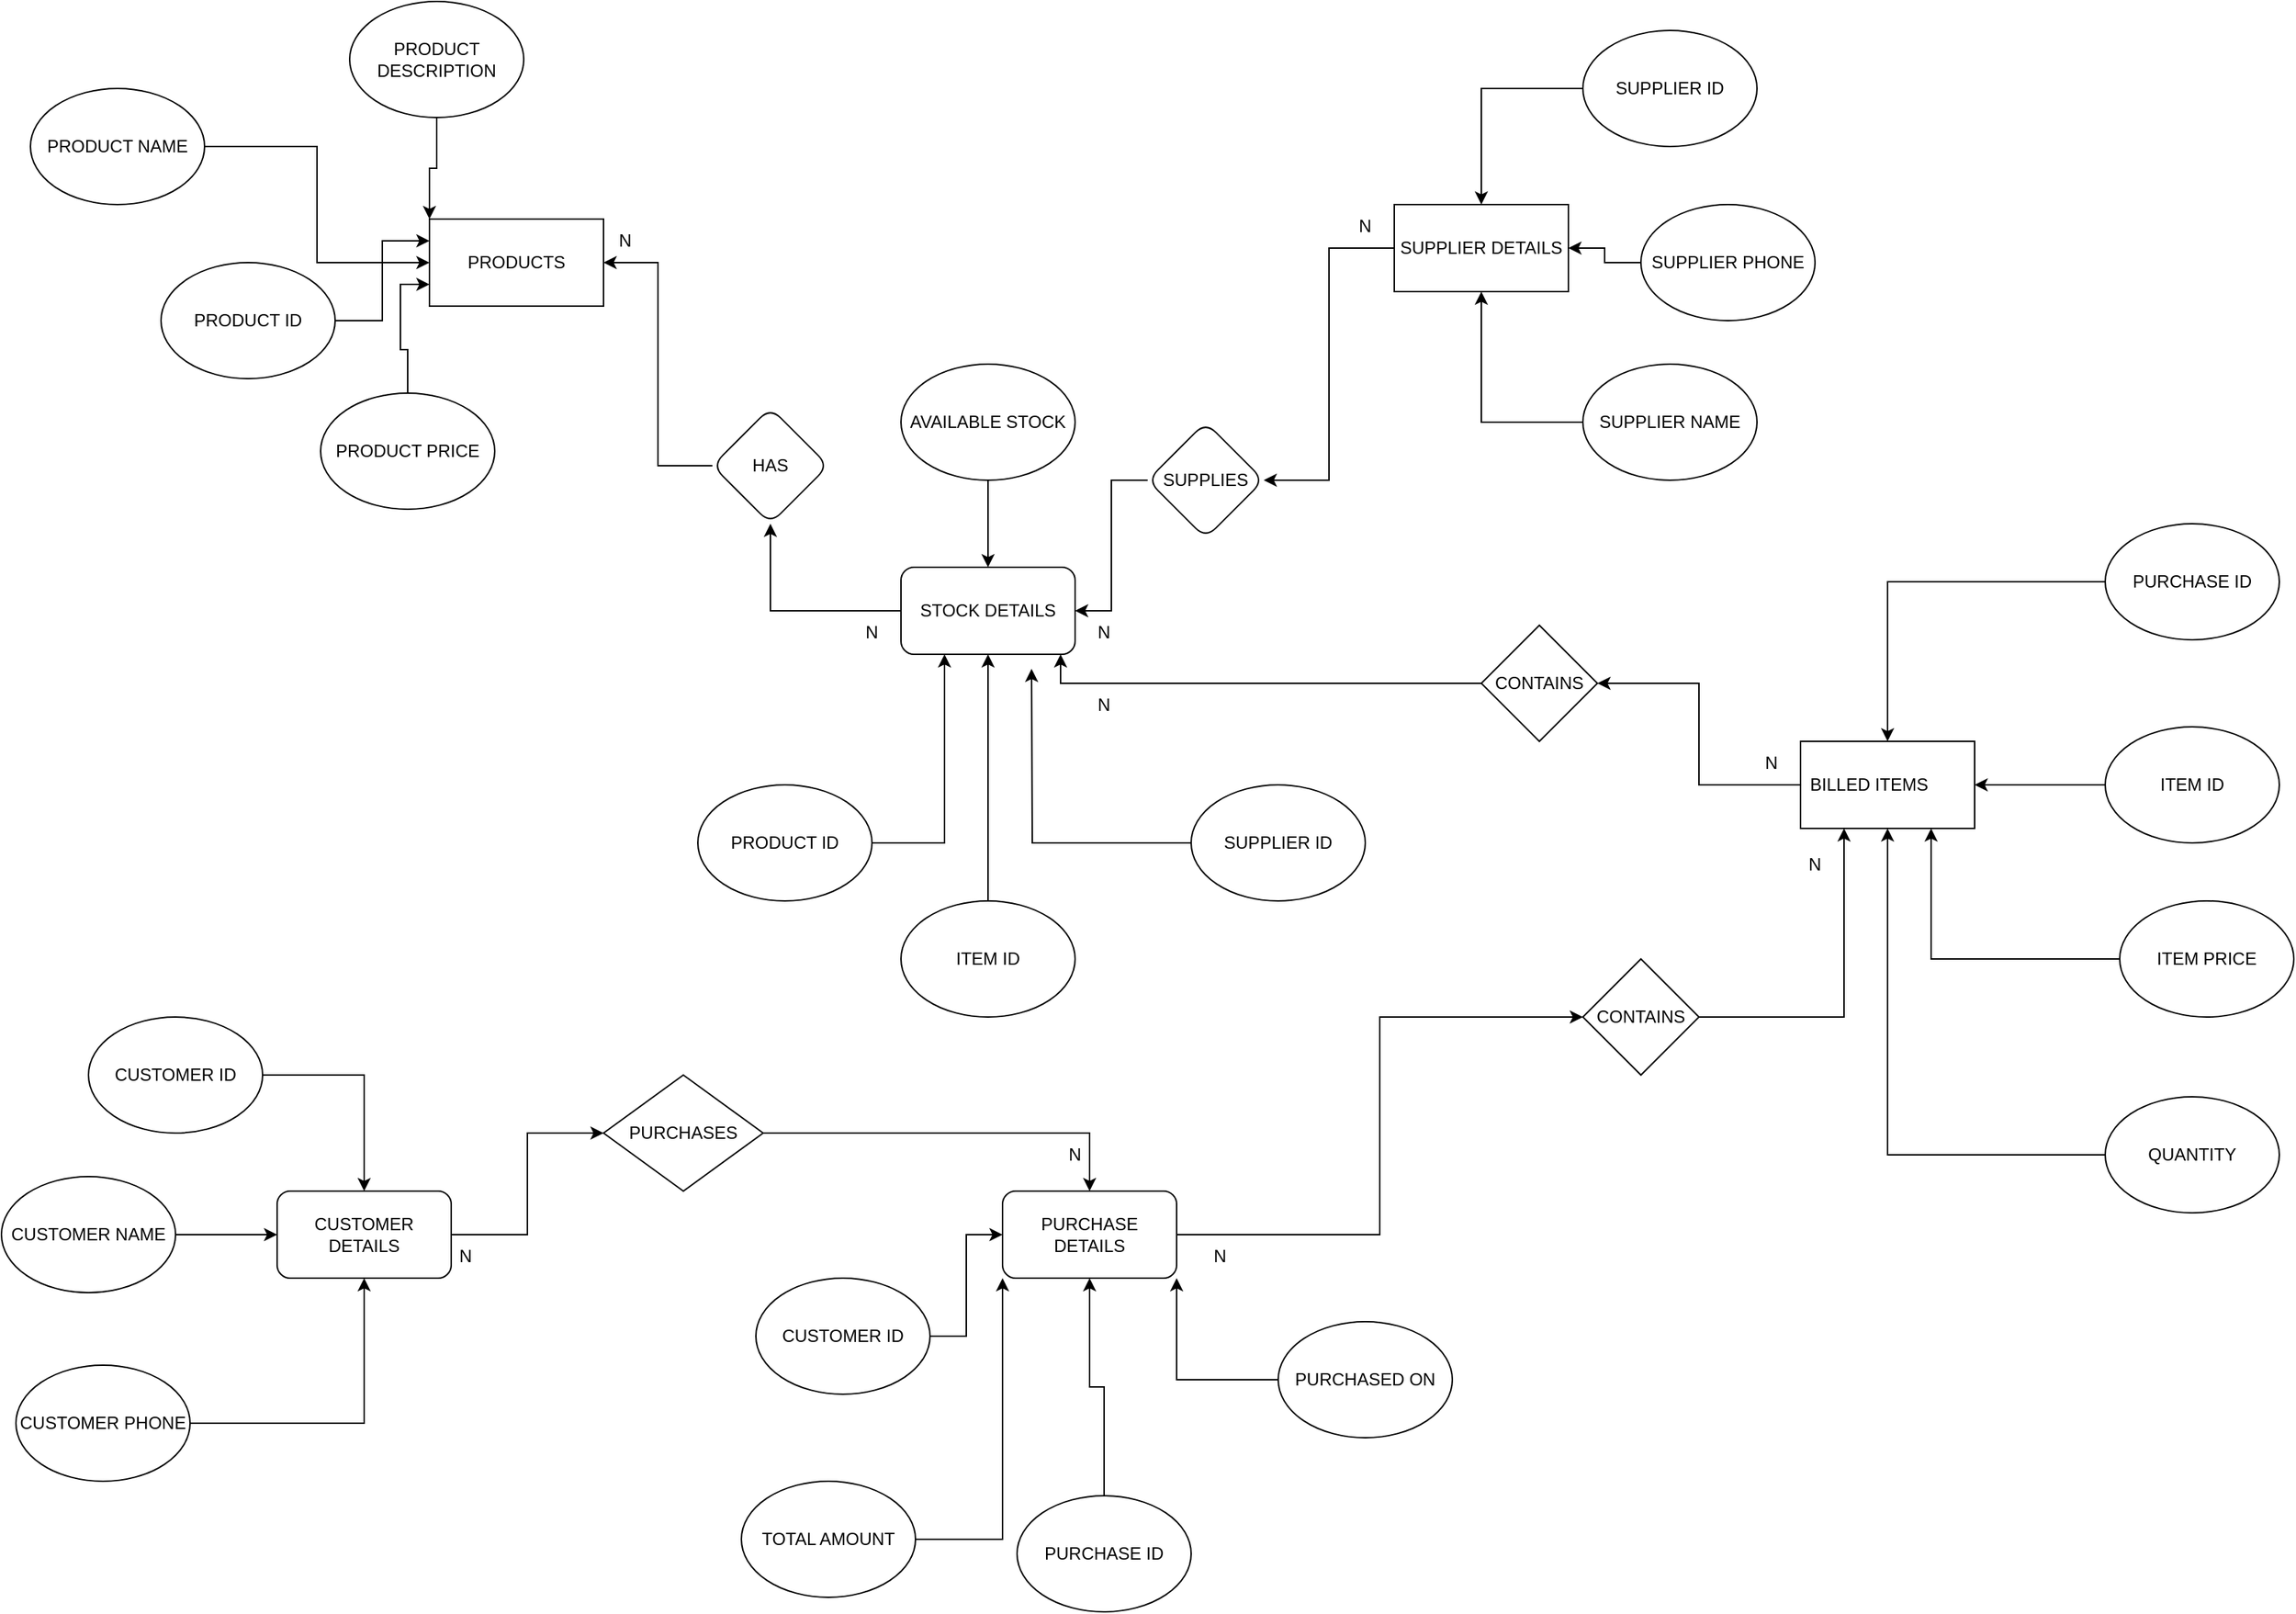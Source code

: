 <mxfile version="24.3.1" type="device">
  <diagram name="Page-1" id="bDyeZA4b769u3q_mHhXo">
    <mxGraphModel dx="1444" dy="822" grid="1" gridSize="10" guides="1" tooltips="1" connect="1" arrows="1" fold="1" page="1" pageScale="1" pageWidth="850" pageHeight="1100" background="#ffffff" math="0" shadow="0">
      <root>
        <mxCell id="0" />
        <mxCell id="1" parent="0" />
        <mxCell id="TVJOOB_j13ltB0Re6QNV-2" value="PRODUCTS" style="rounded=0;whiteSpace=wrap;html=1;" vertex="1" parent="1">
          <mxGeometry x="305" y="180" width="120" height="60" as="geometry" />
        </mxCell>
        <mxCell id="TVJOOB_j13ltB0Re6QNV-7" style="edgeStyle=orthogonalEdgeStyle;rounded=0;orthogonalLoop=1;jettySize=auto;html=1;entryX=0;entryY=0.5;entryDx=0;entryDy=0;" edge="1" parent="1" source="TVJOOB_j13ltB0Re6QNV-3" target="TVJOOB_j13ltB0Re6QNV-2">
          <mxGeometry relative="1" as="geometry" />
        </mxCell>
        <mxCell id="TVJOOB_j13ltB0Re6QNV-3" value="PRODUCT NAME" style="ellipse;whiteSpace=wrap;html=1;" vertex="1" parent="1">
          <mxGeometry x="30" y="90" width="120" height="80" as="geometry" />
        </mxCell>
        <mxCell id="TVJOOB_j13ltB0Re6QNV-9" style="edgeStyle=orthogonalEdgeStyle;rounded=0;orthogonalLoop=1;jettySize=auto;html=1;entryX=0;entryY=0.25;entryDx=0;entryDy=0;" edge="1" parent="1" source="TVJOOB_j13ltB0Re6QNV-4" target="TVJOOB_j13ltB0Re6QNV-2">
          <mxGeometry relative="1" as="geometry" />
        </mxCell>
        <mxCell id="TVJOOB_j13ltB0Re6QNV-4" value="PRODUCT ID" style="ellipse;whiteSpace=wrap;html=1;" vertex="1" parent="1">
          <mxGeometry x="120" y="210" width="120" height="80" as="geometry" />
        </mxCell>
        <mxCell id="TVJOOB_j13ltB0Re6QNV-11" style="edgeStyle=orthogonalEdgeStyle;rounded=0;orthogonalLoop=1;jettySize=auto;html=1;entryX=0;entryY=0;entryDx=0;entryDy=0;" edge="1" parent="1" source="TVJOOB_j13ltB0Re6QNV-5" target="TVJOOB_j13ltB0Re6QNV-2">
          <mxGeometry relative="1" as="geometry" />
        </mxCell>
        <mxCell id="TVJOOB_j13ltB0Re6QNV-5" value="PRODUCT DESCRIPTION" style="ellipse;whiteSpace=wrap;html=1;" vertex="1" parent="1">
          <mxGeometry x="250" y="30" width="120" height="80" as="geometry" />
        </mxCell>
        <mxCell id="TVJOOB_j13ltB0Re6QNV-10" style="edgeStyle=orthogonalEdgeStyle;rounded=0;orthogonalLoop=1;jettySize=auto;html=1;entryX=0;entryY=0.75;entryDx=0;entryDy=0;" edge="1" parent="1" source="TVJOOB_j13ltB0Re6QNV-6" target="TVJOOB_j13ltB0Re6QNV-2">
          <mxGeometry relative="1" as="geometry" />
        </mxCell>
        <mxCell id="TVJOOB_j13ltB0Re6QNV-6" value="PRODUCT PRICE" style="ellipse;whiteSpace=wrap;html=1;" vertex="1" parent="1">
          <mxGeometry x="230" y="300" width="120" height="80" as="geometry" />
        </mxCell>
        <mxCell id="TVJOOB_j13ltB0Re6QNV-47" style="edgeStyle=orthogonalEdgeStyle;rounded=0;orthogonalLoop=1;jettySize=auto;html=1;entryX=1;entryY=0.5;entryDx=0;entryDy=0;" edge="1" parent="1" source="TVJOOB_j13ltB0Re6QNV-12" target="TVJOOB_j13ltB0Re6QNV-31">
          <mxGeometry relative="1" as="geometry" />
        </mxCell>
        <mxCell id="TVJOOB_j13ltB0Re6QNV-12" value="SUPPLIER DETAILS" style="rounded=0;whiteSpace=wrap;html=1;" vertex="1" parent="1">
          <mxGeometry x="970" y="170" width="120" height="60" as="geometry" />
        </mxCell>
        <mxCell id="TVJOOB_j13ltB0Re6QNV-17" style="edgeStyle=orthogonalEdgeStyle;rounded=0;orthogonalLoop=1;jettySize=auto;html=1;entryX=0.5;entryY=0;entryDx=0;entryDy=0;" edge="1" parent="1" source="TVJOOB_j13ltB0Re6QNV-13" target="TVJOOB_j13ltB0Re6QNV-12">
          <mxGeometry relative="1" as="geometry" />
        </mxCell>
        <mxCell id="TVJOOB_j13ltB0Re6QNV-13" value="SUPPLIER ID" style="ellipse;whiteSpace=wrap;html=1;" vertex="1" parent="1">
          <mxGeometry x="1100" y="50" width="120" height="80" as="geometry" />
        </mxCell>
        <mxCell id="TVJOOB_j13ltB0Re6QNV-19" style="edgeStyle=orthogonalEdgeStyle;rounded=0;orthogonalLoop=1;jettySize=auto;html=1;entryX=0.5;entryY=1;entryDx=0;entryDy=0;" edge="1" parent="1" source="TVJOOB_j13ltB0Re6QNV-14" target="TVJOOB_j13ltB0Re6QNV-12">
          <mxGeometry relative="1" as="geometry" />
        </mxCell>
        <mxCell id="TVJOOB_j13ltB0Re6QNV-14" value="SUPPLIER NAME" style="ellipse;whiteSpace=wrap;html=1;" vertex="1" parent="1">
          <mxGeometry x="1100" y="280" width="120" height="80" as="geometry" />
        </mxCell>
        <mxCell id="TVJOOB_j13ltB0Re6QNV-18" style="edgeStyle=orthogonalEdgeStyle;rounded=0;orthogonalLoop=1;jettySize=auto;html=1;entryX=1;entryY=0.5;entryDx=0;entryDy=0;" edge="1" parent="1" source="TVJOOB_j13ltB0Re6QNV-15" target="TVJOOB_j13ltB0Re6QNV-12">
          <mxGeometry relative="1" as="geometry" />
        </mxCell>
        <mxCell id="TVJOOB_j13ltB0Re6QNV-15" value="SUPPLIER PHONE" style="ellipse;whiteSpace=wrap;html=1;" vertex="1" parent="1">
          <mxGeometry x="1140" y="170" width="120" height="80" as="geometry" />
        </mxCell>
        <mxCell id="TVJOOB_j13ltB0Re6QNV-29" value="" style="edgeStyle=orthogonalEdgeStyle;rounded=0;orthogonalLoop=1;jettySize=auto;html=1;" edge="1" parent="1" source="TVJOOB_j13ltB0Re6QNV-20" target="TVJOOB_j13ltB0Re6QNV-28">
          <mxGeometry relative="1" as="geometry" />
        </mxCell>
        <mxCell id="TVJOOB_j13ltB0Re6QNV-20" value="STOCK DETAILS" style="rounded=1;whiteSpace=wrap;html=1;" vertex="1" parent="1">
          <mxGeometry x="630" y="420" width="120" height="60" as="geometry" />
        </mxCell>
        <mxCell id="TVJOOB_j13ltB0Re6QNV-35" style="edgeStyle=orthogonalEdgeStyle;rounded=0;orthogonalLoop=1;jettySize=auto;html=1;entryX=0.5;entryY=1;entryDx=0;entryDy=0;" edge="1" parent="1" source="TVJOOB_j13ltB0Re6QNV-21" target="TVJOOB_j13ltB0Re6QNV-20">
          <mxGeometry relative="1" as="geometry" />
        </mxCell>
        <mxCell id="TVJOOB_j13ltB0Re6QNV-21" value="ITEM ID" style="ellipse;whiteSpace=wrap;html=1;" vertex="1" parent="1">
          <mxGeometry x="630" y="650" width="120" height="80" as="geometry" />
        </mxCell>
        <mxCell id="TVJOOB_j13ltB0Re6QNV-34" style="edgeStyle=orthogonalEdgeStyle;rounded=0;orthogonalLoop=1;jettySize=auto;html=1;entryX=0.25;entryY=1;entryDx=0;entryDy=0;" edge="1" parent="1" source="TVJOOB_j13ltB0Re6QNV-22" target="TVJOOB_j13ltB0Re6QNV-20">
          <mxGeometry relative="1" as="geometry" />
        </mxCell>
        <mxCell id="TVJOOB_j13ltB0Re6QNV-22" value="PRODUCT ID" style="ellipse;whiteSpace=wrap;html=1;" vertex="1" parent="1">
          <mxGeometry x="490" y="570" width="120" height="80" as="geometry" />
        </mxCell>
        <mxCell id="TVJOOB_j13ltB0Re6QNV-36" style="edgeStyle=orthogonalEdgeStyle;rounded=0;orthogonalLoop=1;jettySize=auto;html=1;" edge="1" parent="1" source="TVJOOB_j13ltB0Re6QNV-23">
          <mxGeometry relative="1" as="geometry">
            <mxPoint x="720" y="490" as="targetPoint" />
          </mxGeometry>
        </mxCell>
        <mxCell id="TVJOOB_j13ltB0Re6QNV-23" value="SUPPLIER ID" style="ellipse;whiteSpace=wrap;html=1;" vertex="1" parent="1">
          <mxGeometry x="830" y="570" width="120" height="80" as="geometry" />
        </mxCell>
        <mxCell id="TVJOOB_j13ltB0Re6QNV-37" style="edgeStyle=orthogonalEdgeStyle;rounded=0;orthogonalLoop=1;jettySize=auto;html=1;" edge="1" parent="1" source="TVJOOB_j13ltB0Re6QNV-24" target="TVJOOB_j13ltB0Re6QNV-20">
          <mxGeometry relative="1" as="geometry" />
        </mxCell>
        <mxCell id="TVJOOB_j13ltB0Re6QNV-24" value="AVAILABLE STOCK" style="ellipse;whiteSpace=wrap;html=1;" vertex="1" parent="1">
          <mxGeometry x="630" y="280" width="120" height="80" as="geometry" />
        </mxCell>
        <mxCell id="TVJOOB_j13ltB0Re6QNV-30" style="edgeStyle=orthogonalEdgeStyle;rounded=0;orthogonalLoop=1;jettySize=auto;html=1;entryX=1;entryY=0.5;entryDx=0;entryDy=0;" edge="1" parent="1" source="TVJOOB_j13ltB0Re6QNV-28" target="TVJOOB_j13ltB0Re6QNV-2">
          <mxGeometry relative="1" as="geometry" />
        </mxCell>
        <mxCell id="TVJOOB_j13ltB0Re6QNV-28" value="HAS" style="rhombus;whiteSpace=wrap;html=1;rounded=1;" vertex="1" parent="1">
          <mxGeometry x="500" y="310" width="80" height="80" as="geometry" />
        </mxCell>
        <mxCell id="TVJOOB_j13ltB0Re6QNV-48" style="edgeStyle=orthogonalEdgeStyle;rounded=0;orthogonalLoop=1;jettySize=auto;html=1;entryX=1;entryY=0.5;entryDx=0;entryDy=0;" edge="1" parent="1" source="TVJOOB_j13ltB0Re6QNV-31" target="TVJOOB_j13ltB0Re6QNV-20">
          <mxGeometry relative="1" as="geometry" />
        </mxCell>
        <mxCell id="TVJOOB_j13ltB0Re6QNV-31" value="SUPPLIES" style="rhombus;whiteSpace=wrap;html=1;rounded=1;" vertex="1" parent="1">
          <mxGeometry x="800" y="320" width="80" height="80" as="geometry" />
        </mxCell>
        <mxCell id="TVJOOB_j13ltB0Re6QNV-49" value="N" style="text;html=1;align=center;verticalAlign=middle;whiteSpace=wrap;rounded=0;" vertex="1" parent="1">
          <mxGeometry x="920" y="170" width="60" height="30" as="geometry" />
        </mxCell>
        <mxCell id="TVJOOB_j13ltB0Re6QNV-50" value="N" style="text;html=1;align=center;verticalAlign=middle;whiteSpace=wrap;rounded=0;" vertex="1" parent="1">
          <mxGeometry x="740" y="450" width="60" height="30" as="geometry" />
        </mxCell>
        <mxCell id="TVJOOB_j13ltB0Re6QNV-51" value="N" style="text;html=1;align=center;verticalAlign=middle;whiteSpace=wrap;rounded=0;" vertex="1" parent="1">
          <mxGeometry x="580" y="450" width="60" height="30" as="geometry" />
        </mxCell>
        <mxCell id="TVJOOB_j13ltB0Re6QNV-52" value="N" style="text;html=1;align=center;verticalAlign=middle;whiteSpace=wrap;rounded=0;" vertex="1" parent="1">
          <mxGeometry x="410" y="180" width="60" height="30" as="geometry" />
        </mxCell>
        <mxCell id="TVJOOB_j13ltB0Re6QNV-72" style="edgeStyle=orthogonalEdgeStyle;rounded=0;orthogonalLoop=1;jettySize=auto;html=1;entryX=0;entryY=0.5;entryDx=0;entryDy=0;" edge="1" parent="1" source="TVJOOB_j13ltB0Re6QNV-53" target="TVJOOB_j13ltB0Re6QNV-71">
          <mxGeometry relative="1" as="geometry" />
        </mxCell>
        <mxCell id="TVJOOB_j13ltB0Re6QNV-53" value="CUSTOMER DETAILS" style="rounded=1;whiteSpace=wrap;html=1;" vertex="1" parent="1">
          <mxGeometry x="200" y="850" width="120" height="60" as="geometry" />
        </mxCell>
        <mxCell id="TVJOOB_j13ltB0Re6QNV-59" style="edgeStyle=orthogonalEdgeStyle;rounded=0;orthogonalLoop=1;jettySize=auto;html=1;entryX=0.5;entryY=0;entryDx=0;entryDy=0;" edge="1" parent="1" source="TVJOOB_j13ltB0Re6QNV-54" target="TVJOOB_j13ltB0Re6QNV-53">
          <mxGeometry relative="1" as="geometry" />
        </mxCell>
        <mxCell id="TVJOOB_j13ltB0Re6QNV-54" value="CUSTOMER ID" style="ellipse;whiteSpace=wrap;html=1;" vertex="1" parent="1">
          <mxGeometry x="70" y="730" width="120" height="80" as="geometry" />
        </mxCell>
        <mxCell id="TVJOOB_j13ltB0Re6QNV-58" style="edgeStyle=orthogonalEdgeStyle;rounded=0;orthogonalLoop=1;jettySize=auto;html=1;entryX=0;entryY=0.5;entryDx=0;entryDy=0;" edge="1" parent="1" source="TVJOOB_j13ltB0Re6QNV-55" target="TVJOOB_j13ltB0Re6QNV-53">
          <mxGeometry relative="1" as="geometry" />
        </mxCell>
        <mxCell id="TVJOOB_j13ltB0Re6QNV-55" value="CUSTOMER NAME" style="ellipse;whiteSpace=wrap;html=1;" vertex="1" parent="1">
          <mxGeometry x="10" y="840" width="120" height="80" as="geometry" />
        </mxCell>
        <mxCell id="TVJOOB_j13ltB0Re6QNV-60" style="edgeStyle=orthogonalEdgeStyle;rounded=0;orthogonalLoop=1;jettySize=auto;html=1;entryX=0.5;entryY=1;entryDx=0;entryDy=0;" edge="1" parent="1" source="TVJOOB_j13ltB0Re6QNV-56" target="TVJOOB_j13ltB0Re6QNV-53">
          <mxGeometry relative="1" as="geometry" />
        </mxCell>
        <mxCell id="TVJOOB_j13ltB0Re6QNV-56" value="CUSTOMER PHONE" style="ellipse;whiteSpace=wrap;html=1;" vertex="1" parent="1">
          <mxGeometry x="20" y="970" width="120" height="80" as="geometry" />
        </mxCell>
        <mxCell id="TVJOOB_j13ltB0Re6QNV-106" style="edgeStyle=orthogonalEdgeStyle;rounded=0;orthogonalLoop=1;jettySize=auto;html=1;entryX=0;entryY=0.5;entryDx=0;entryDy=0;" edge="1" parent="1" source="TVJOOB_j13ltB0Re6QNV-61" target="TVJOOB_j13ltB0Re6QNV-103">
          <mxGeometry relative="1" as="geometry" />
        </mxCell>
        <mxCell id="TVJOOB_j13ltB0Re6QNV-61" value="PURCHASE DETAILS" style="rounded=1;whiteSpace=wrap;html=1;" vertex="1" parent="1">
          <mxGeometry x="700" y="850" width="120" height="60" as="geometry" />
        </mxCell>
        <mxCell id="TVJOOB_j13ltB0Re6QNV-68" style="edgeStyle=orthogonalEdgeStyle;rounded=0;orthogonalLoop=1;jettySize=auto;html=1;entryX=0.5;entryY=1;entryDx=0;entryDy=0;" edge="1" parent="1" source="TVJOOB_j13ltB0Re6QNV-62" target="TVJOOB_j13ltB0Re6QNV-61">
          <mxGeometry relative="1" as="geometry" />
        </mxCell>
        <mxCell id="TVJOOB_j13ltB0Re6QNV-62" value="PURCHASE ID" style="ellipse;whiteSpace=wrap;html=1;" vertex="1" parent="1">
          <mxGeometry x="710" y="1060" width="120" height="80" as="geometry" />
        </mxCell>
        <mxCell id="TVJOOB_j13ltB0Re6QNV-67" style="edgeStyle=orthogonalEdgeStyle;rounded=0;orthogonalLoop=1;jettySize=auto;html=1;entryX=0;entryY=0.5;entryDx=0;entryDy=0;" edge="1" parent="1" source="TVJOOB_j13ltB0Re6QNV-63" target="TVJOOB_j13ltB0Re6QNV-61">
          <mxGeometry relative="1" as="geometry" />
        </mxCell>
        <mxCell id="TVJOOB_j13ltB0Re6QNV-63" value="CUSTOMER ID" style="ellipse;whiteSpace=wrap;html=1;" vertex="1" parent="1">
          <mxGeometry x="530" y="910" width="120" height="80" as="geometry" />
        </mxCell>
        <mxCell id="TVJOOB_j13ltB0Re6QNV-70" style="edgeStyle=orthogonalEdgeStyle;rounded=0;orthogonalLoop=1;jettySize=auto;html=1;entryX=1;entryY=1;entryDx=0;entryDy=0;" edge="1" parent="1" source="TVJOOB_j13ltB0Re6QNV-64" target="TVJOOB_j13ltB0Re6QNV-61">
          <mxGeometry relative="1" as="geometry" />
        </mxCell>
        <mxCell id="TVJOOB_j13ltB0Re6QNV-64" value="PURCHASED ON" style="ellipse;whiteSpace=wrap;html=1;" vertex="1" parent="1">
          <mxGeometry x="890" y="940" width="120" height="80" as="geometry" />
        </mxCell>
        <mxCell id="TVJOOB_j13ltB0Re6QNV-105" style="edgeStyle=orthogonalEdgeStyle;rounded=0;orthogonalLoop=1;jettySize=auto;html=1;entryX=0;entryY=1;entryDx=0;entryDy=0;" edge="1" parent="1" source="TVJOOB_j13ltB0Re6QNV-65" target="TVJOOB_j13ltB0Re6QNV-61">
          <mxGeometry relative="1" as="geometry" />
        </mxCell>
        <mxCell id="TVJOOB_j13ltB0Re6QNV-65" value="TOTAL AMOUNT" style="ellipse;whiteSpace=wrap;html=1;" vertex="1" parent="1">
          <mxGeometry x="520" y="1050" width="120" height="80" as="geometry" />
        </mxCell>
        <mxCell id="TVJOOB_j13ltB0Re6QNV-73" style="edgeStyle=orthogonalEdgeStyle;rounded=0;orthogonalLoop=1;jettySize=auto;html=1;entryX=0.5;entryY=0;entryDx=0;entryDy=0;" edge="1" parent="1" source="TVJOOB_j13ltB0Re6QNV-71" target="TVJOOB_j13ltB0Re6QNV-61">
          <mxGeometry relative="1" as="geometry" />
        </mxCell>
        <mxCell id="TVJOOB_j13ltB0Re6QNV-71" value="PURCHASES" style="rhombus;whiteSpace=wrap;html=1;" vertex="1" parent="1">
          <mxGeometry x="425" y="770" width="110" height="80" as="geometry" />
        </mxCell>
        <mxCell id="TVJOOB_j13ltB0Re6QNV-76" value="N" style="text;html=1;align=center;verticalAlign=middle;whiteSpace=wrap;rounded=0;" vertex="1" parent="1">
          <mxGeometry x="720" y="810" width="60" height="30" as="geometry" />
        </mxCell>
        <mxCell id="TVJOOB_j13ltB0Re6QNV-81" value="N" style="text;html=1;align=center;verticalAlign=middle;whiteSpace=wrap;rounded=0;" vertex="1" parent="1">
          <mxGeometry x="300" y="880" width="60" height="30" as="geometry" />
        </mxCell>
        <mxCell id="TVJOOB_j13ltB0Re6QNV-95" style="edgeStyle=orthogonalEdgeStyle;rounded=0;orthogonalLoop=1;jettySize=auto;html=1;entryX=1;entryY=0.5;entryDx=0;entryDy=0;" edge="1" parent="1" source="TVJOOB_j13ltB0Re6QNV-83" target="TVJOOB_j13ltB0Re6QNV-94">
          <mxGeometry relative="1" as="geometry" />
        </mxCell>
        <mxCell id="TVJOOB_j13ltB0Re6QNV-83" value="BILLED ITEMS&lt;span style=&quot;white-space: pre;&quot;&gt;&#x9;&lt;/span&gt;" style="rounded=0;whiteSpace=wrap;html=1;" vertex="1" parent="1">
          <mxGeometry x="1250" y="540" width="120" height="60" as="geometry" />
        </mxCell>
        <mxCell id="TVJOOB_j13ltB0Re6QNV-92" style="edgeStyle=orthogonalEdgeStyle;rounded=0;orthogonalLoop=1;jettySize=auto;html=1;entryX=1;entryY=0.5;entryDx=0;entryDy=0;" edge="1" parent="1" source="TVJOOB_j13ltB0Re6QNV-84" target="TVJOOB_j13ltB0Re6QNV-83">
          <mxGeometry relative="1" as="geometry" />
        </mxCell>
        <mxCell id="TVJOOB_j13ltB0Re6QNV-84" value="ITEM ID" style="ellipse;whiteSpace=wrap;html=1;" vertex="1" parent="1">
          <mxGeometry x="1460" y="530" width="120" height="80" as="geometry" />
        </mxCell>
        <mxCell id="TVJOOB_j13ltB0Re6QNV-89" style="edgeStyle=orthogonalEdgeStyle;rounded=0;orthogonalLoop=1;jettySize=auto;html=1;entryX=0.5;entryY=0;entryDx=0;entryDy=0;" edge="1" parent="1" source="TVJOOB_j13ltB0Re6QNV-85" target="TVJOOB_j13ltB0Re6QNV-83">
          <mxGeometry relative="1" as="geometry" />
        </mxCell>
        <mxCell id="TVJOOB_j13ltB0Re6QNV-85" value="PURCHASE ID" style="ellipse;whiteSpace=wrap;html=1;" vertex="1" parent="1">
          <mxGeometry x="1460" y="390" width="120" height="80" as="geometry" />
        </mxCell>
        <mxCell id="TVJOOB_j13ltB0Re6QNV-91" style="edgeStyle=orthogonalEdgeStyle;rounded=0;orthogonalLoop=1;jettySize=auto;html=1;entryX=0.5;entryY=1;entryDx=0;entryDy=0;" edge="1" parent="1" source="TVJOOB_j13ltB0Re6QNV-86" target="TVJOOB_j13ltB0Re6QNV-83">
          <mxGeometry relative="1" as="geometry" />
        </mxCell>
        <mxCell id="TVJOOB_j13ltB0Re6QNV-86" value="QUANTITY" style="ellipse;whiteSpace=wrap;html=1;" vertex="1" parent="1">
          <mxGeometry x="1460" y="785" width="120" height="80" as="geometry" />
        </mxCell>
        <mxCell id="TVJOOB_j13ltB0Re6QNV-93" style="edgeStyle=orthogonalEdgeStyle;rounded=0;orthogonalLoop=1;jettySize=auto;html=1;entryX=0.75;entryY=1;entryDx=0;entryDy=0;" edge="1" parent="1" source="TVJOOB_j13ltB0Re6QNV-87" target="TVJOOB_j13ltB0Re6QNV-83">
          <mxGeometry relative="1" as="geometry" />
        </mxCell>
        <mxCell id="TVJOOB_j13ltB0Re6QNV-87" value="ITEM PRICE" style="ellipse;whiteSpace=wrap;html=1;" vertex="1" parent="1">
          <mxGeometry x="1470" y="650" width="120" height="80" as="geometry" />
        </mxCell>
        <mxCell id="TVJOOB_j13ltB0Re6QNV-97" style="edgeStyle=orthogonalEdgeStyle;rounded=0;orthogonalLoop=1;jettySize=auto;html=1;entryX=0;entryY=1;entryDx=0;entryDy=0;" edge="1" parent="1" source="TVJOOB_j13ltB0Re6QNV-94" target="TVJOOB_j13ltB0Re6QNV-50">
          <mxGeometry relative="1" as="geometry" />
        </mxCell>
        <mxCell id="TVJOOB_j13ltB0Re6QNV-94" value="CONTAINS" style="rhombus;whiteSpace=wrap;html=1;" vertex="1" parent="1">
          <mxGeometry x="1030" y="460" width="80" height="80" as="geometry" />
        </mxCell>
        <mxCell id="TVJOOB_j13ltB0Re6QNV-98" value="N" style="text;html=1;align=center;verticalAlign=middle;whiteSpace=wrap;rounded=0;" vertex="1" parent="1">
          <mxGeometry x="740" y="500" width="60" height="30" as="geometry" />
        </mxCell>
        <mxCell id="TVJOOB_j13ltB0Re6QNV-100" value="N" style="text;html=1;align=center;verticalAlign=middle;whiteSpace=wrap;rounded=0;" vertex="1" parent="1">
          <mxGeometry x="1200" y="540" width="60" height="30" as="geometry" />
        </mxCell>
        <mxCell id="TVJOOB_j13ltB0Re6QNV-107" style="edgeStyle=orthogonalEdgeStyle;rounded=0;orthogonalLoop=1;jettySize=auto;html=1;entryX=0.25;entryY=1;entryDx=0;entryDy=0;" edge="1" parent="1" source="TVJOOB_j13ltB0Re6QNV-103" target="TVJOOB_j13ltB0Re6QNV-83">
          <mxGeometry relative="1" as="geometry" />
        </mxCell>
        <mxCell id="TVJOOB_j13ltB0Re6QNV-103" value="CONTAINS" style="rhombus;whiteSpace=wrap;html=1;" vertex="1" parent="1">
          <mxGeometry x="1100" y="690" width="80" height="80" as="geometry" />
        </mxCell>
        <mxCell id="TVJOOB_j13ltB0Re6QNV-109" value="N" style="text;html=1;align=center;verticalAlign=middle;whiteSpace=wrap;rounded=0;" vertex="1" parent="1">
          <mxGeometry x="820" y="880" width="60" height="30" as="geometry" />
        </mxCell>
        <mxCell id="TVJOOB_j13ltB0Re6QNV-115" value="N" style="text;html=1;align=center;verticalAlign=middle;whiteSpace=wrap;rounded=0;" vertex="1" parent="1">
          <mxGeometry x="1230" y="610" width="60" height="30" as="geometry" />
        </mxCell>
      </root>
    </mxGraphModel>
  </diagram>
</mxfile>

